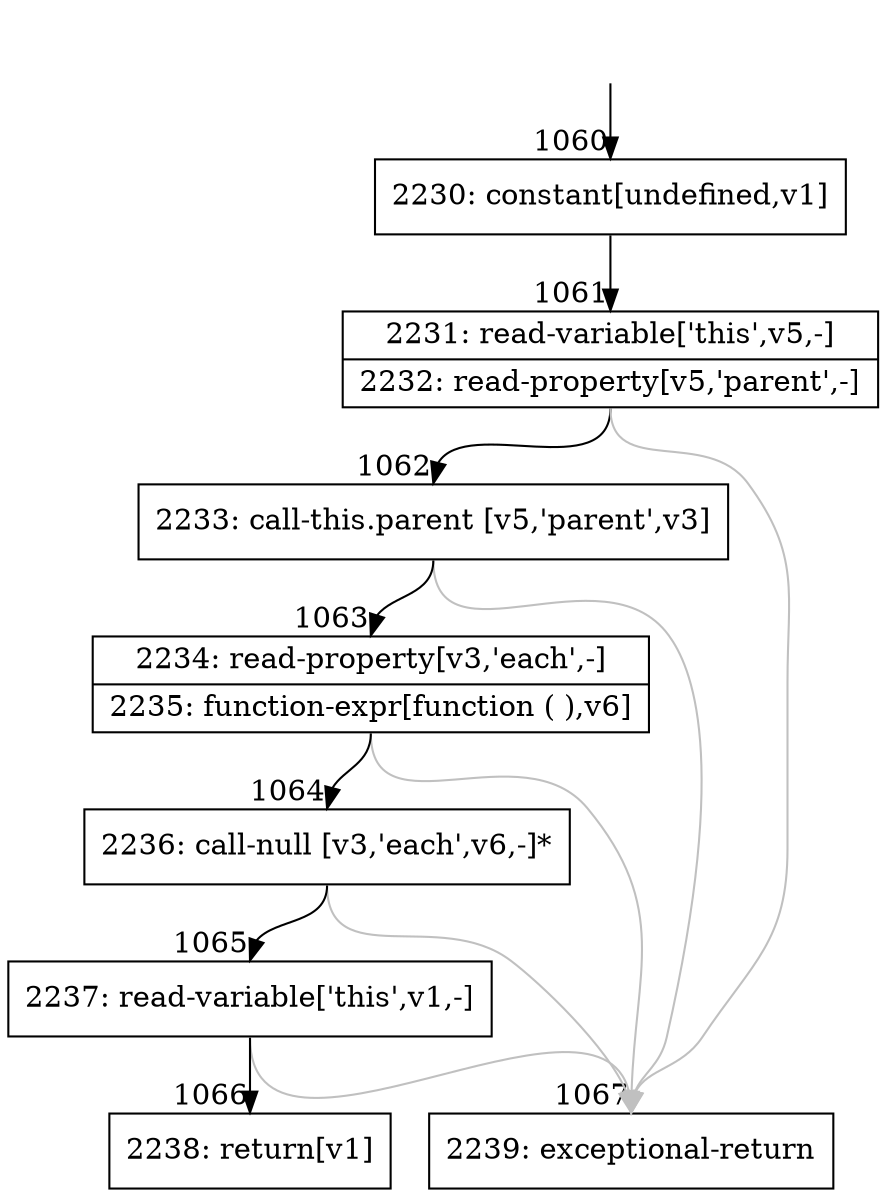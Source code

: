 digraph {
rankdir="TD"
BB_entry100[shape=none,label=""];
BB_entry100 -> BB1060 [tailport=s, headport=n, headlabel="    1060"]
BB1060 [shape=record label="{2230: constant[undefined,v1]}" ] 
BB1060 -> BB1061 [tailport=s, headport=n, headlabel="      1061"]
BB1061 [shape=record label="{2231: read-variable['this',v5,-]|2232: read-property[v5,'parent',-]}" ] 
BB1061 -> BB1062 [tailport=s, headport=n, headlabel="      1062"]
BB1061 -> BB1067 [tailport=s, headport=n, color=gray, headlabel="      1067"]
BB1062 [shape=record label="{2233: call-this.parent [v5,'parent',v3]}" ] 
BB1062 -> BB1063 [tailport=s, headport=n, headlabel="      1063"]
BB1062 -> BB1067 [tailport=s, headport=n, color=gray]
BB1063 [shape=record label="{2234: read-property[v3,'each',-]|2235: function-expr[function ( ),v6]}" ] 
BB1063 -> BB1064 [tailport=s, headport=n, headlabel="      1064"]
BB1063 -> BB1067 [tailport=s, headport=n, color=gray]
BB1064 [shape=record label="{2236: call-null [v3,'each',v6,-]*}" ] 
BB1064 -> BB1065 [tailport=s, headport=n, headlabel="      1065"]
BB1064 -> BB1067 [tailport=s, headport=n, color=gray]
BB1065 [shape=record label="{2237: read-variable['this',v1,-]}" ] 
BB1065 -> BB1066 [tailport=s, headport=n, headlabel="      1066"]
BB1065 -> BB1067 [tailport=s, headport=n, color=gray]
BB1066 [shape=record label="{2238: return[v1]}" ] 
BB1067 [shape=record label="{2239: exceptional-return}" ] 
//#$~ 574
}
